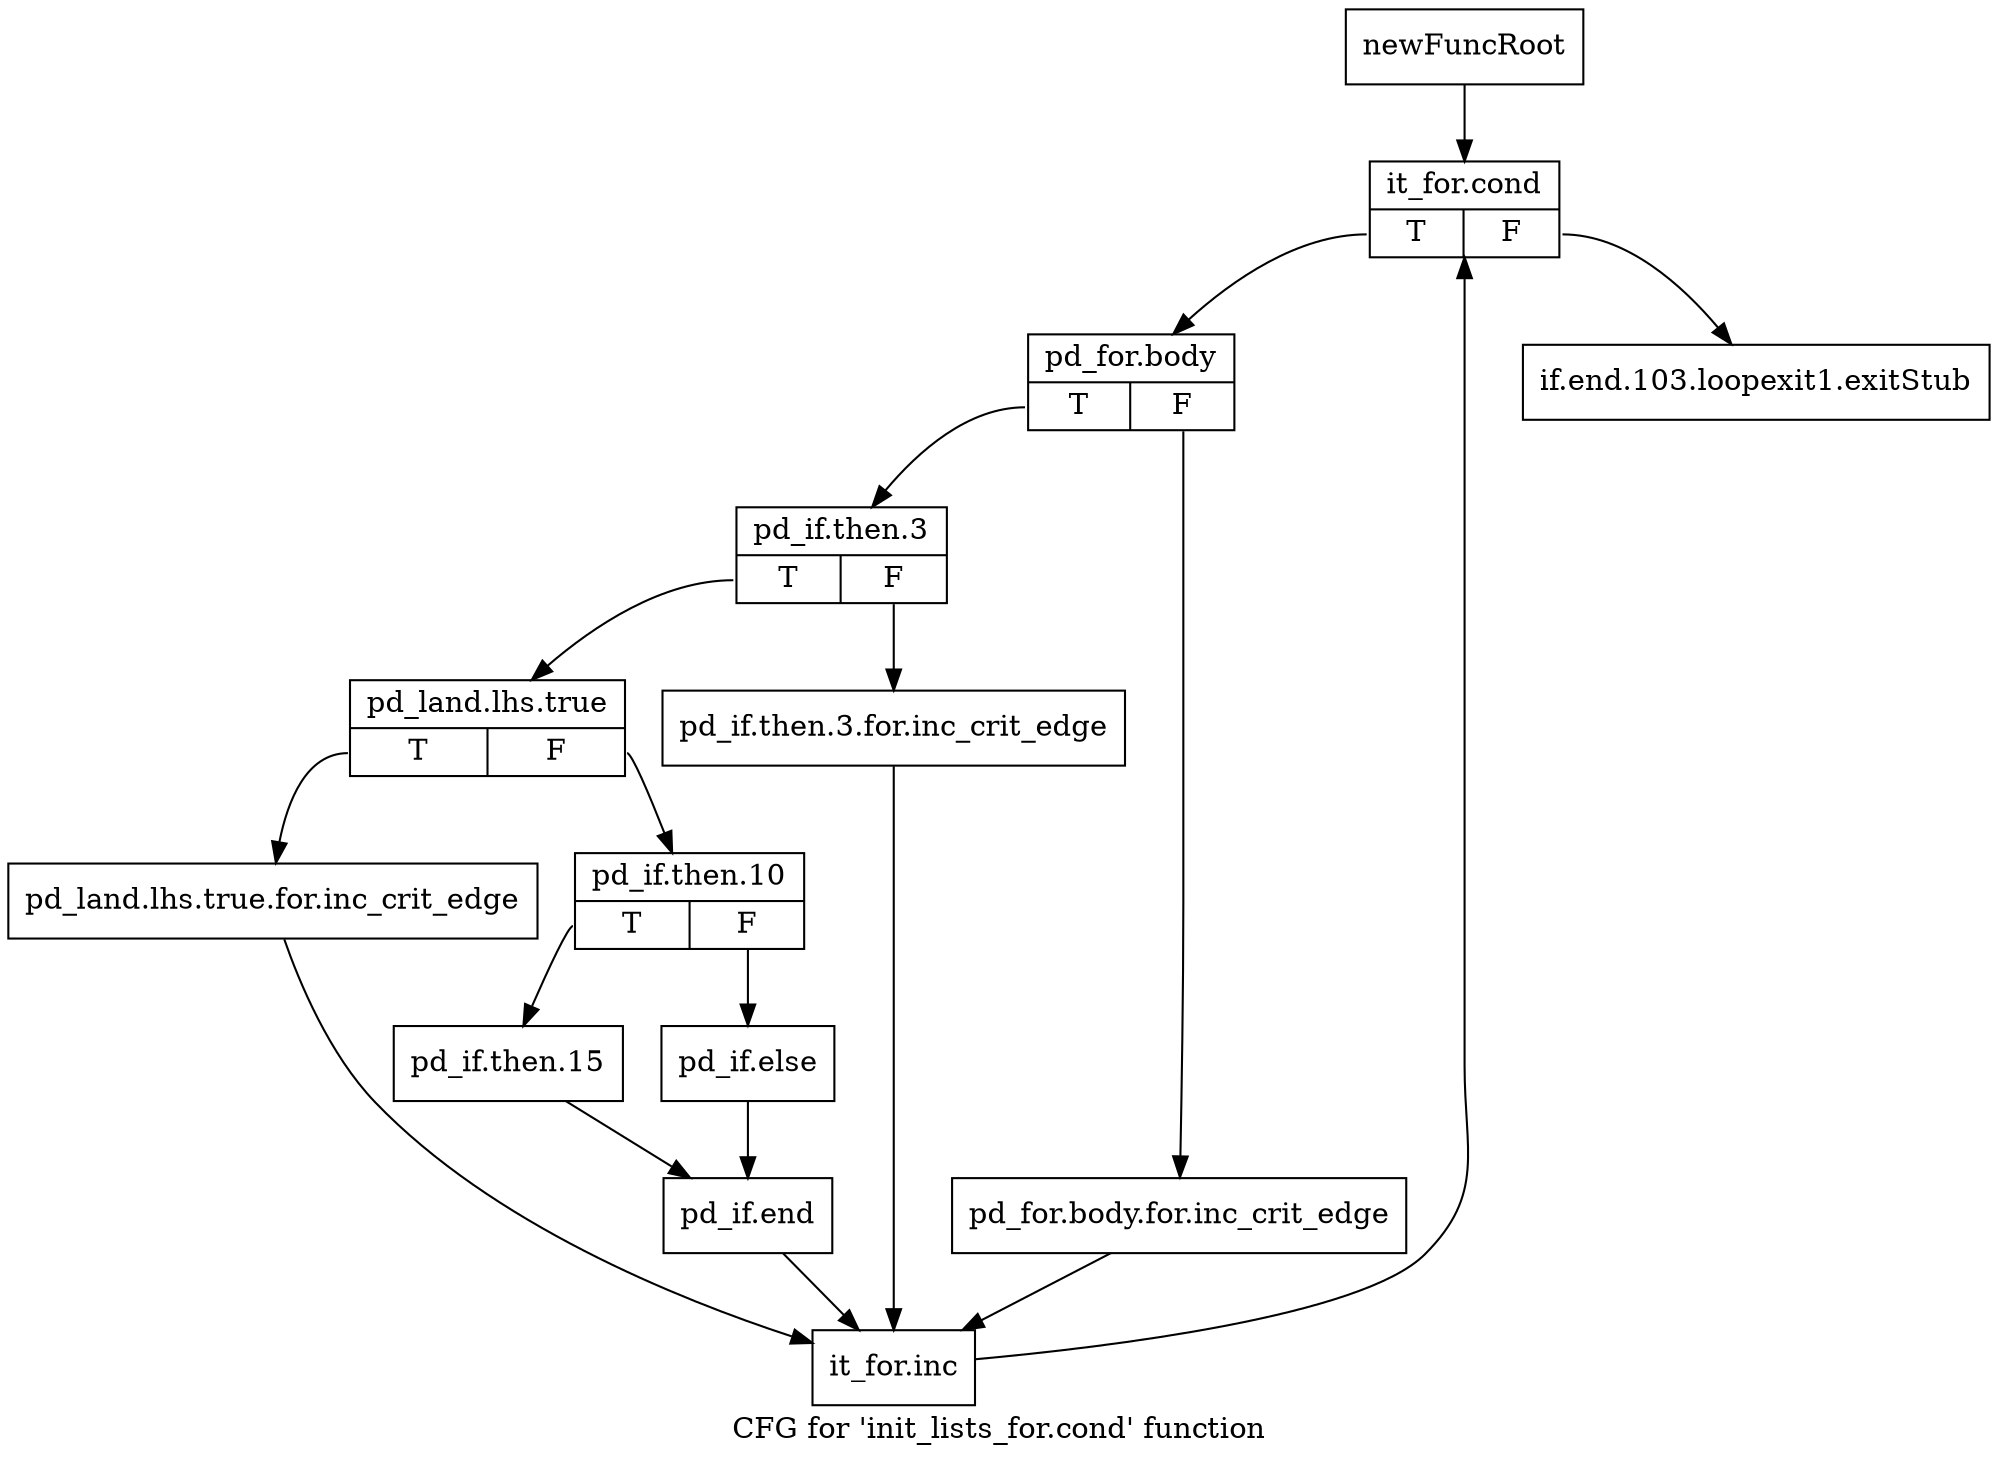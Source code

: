 digraph "CFG for 'init_lists_for.cond' function" {
	label="CFG for 'init_lists_for.cond' function";

	Node0x26e1960 [shape=record,label="{newFuncRoot}"];
	Node0x26e1960 -> Node0x26e1a00;
	Node0x26e19b0 [shape=record,label="{if.end.103.loopexit1.exitStub}"];
	Node0x26e1a00 [shape=record,label="{it_for.cond|{<s0>T|<s1>F}}"];
	Node0x26e1a00:s0 -> Node0x26e1a50;
	Node0x26e1a00:s1 -> Node0x26e19b0;
	Node0x26e1a50 [shape=record,label="{pd_for.body|{<s0>T|<s1>F}}"];
	Node0x26e1a50:s0 -> Node0x26e1af0;
	Node0x26e1a50:s1 -> Node0x26e1aa0;
	Node0x26e1aa0 [shape=record,label="{pd_for.body.for.inc_crit_edge}"];
	Node0x26e1aa0 -> Node0x26e1d70;
	Node0x26e1af0 [shape=record,label="{pd_if.then.3|{<s0>T|<s1>F}}"];
	Node0x26e1af0:s0 -> Node0x26e1b90;
	Node0x26e1af0:s1 -> Node0x26e1b40;
	Node0x26e1b40 [shape=record,label="{pd_if.then.3.for.inc_crit_edge}"];
	Node0x26e1b40 -> Node0x26e1d70;
	Node0x26e1b90 [shape=record,label="{pd_land.lhs.true|{<s0>T|<s1>F}}"];
	Node0x26e1b90:s0 -> Node0x26e1d20;
	Node0x26e1b90:s1 -> Node0x26e1be0;
	Node0x26e1be0 [shape=record,label="{pd_if.then.10|{<s0>T|<s1>F}}"];
	Node0x26e1be0:s0 -> Node0x26e1c80;
	Node0x26e1be0:s1 -> Node0x26e1c30;
	Node0x26e1c30 [shape=record,label="{pd_if.else}"];
	Node0x26e1c30 -> Node0x26e1cd0;
	Node0x26e1c80 [shape=record,label="{pd_if.then.15}"];
	Node0x26e1c80 -> Node0x26e1cd0;
	Node0x26e1cd0 [shape=record,label="{pd_if.end}"];
	Node0x26e1cd0 -> Node0x26e1d70;
	Node0x26e1d20 [shape=record,label="{pd_land.lhs.true.for.inc_crit_edge}"];
	Node0x26e1d20 -> Node0x26e1d70;
	Node0x26e1d70 [shape=record,label="{it_for.inc}"];
	Node0x26e1d70 -> Node0x26e1a00;
}
